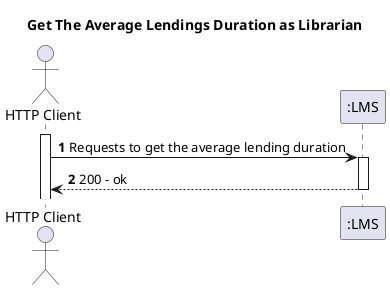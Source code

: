 @startuml
'https://plantuml.com/sequence-diagram
autoactivate on
autonumber

title Get The Average Lendings Duration as Librarian

actor "HTTP Client" as Anonymous
participant ":LMS" as System


activate Anonymous

Anonymous -> System: Requests to get the average lending duration

System --> Anonymous: 200 - ok

@enduml
